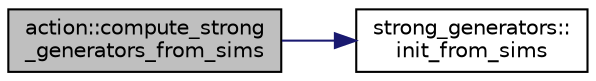digraph "action::compute_strong_generators_from_sims"
{
  edge [fontname="Helvetica",fontsize="10",labelfontname="Helvetica",labelfontsize="10"];
  node [fontname="Helvetica",fontsize="10",shape=record];
  rankdir="LR";
  Node1444 [label="action::compute_strong\l_generators_from_sims",height=0.2,width=0.4,color="black", fillcolor="grey75", style="filled", fontcolor="black"];
  Node1444 -> Node1445 [color="midnightblue",fontsize="10",style="solid",fontname="Helvetica"];
  Node1445 [label="strong_generators::\linit_from_sims",height=0.2,width=0.4,color="black", fillcolor="white", style="filled",URL="$dc/d09/classstrong__generators.html#a2b997decdab82e889c1151f29a846a66"];
}

